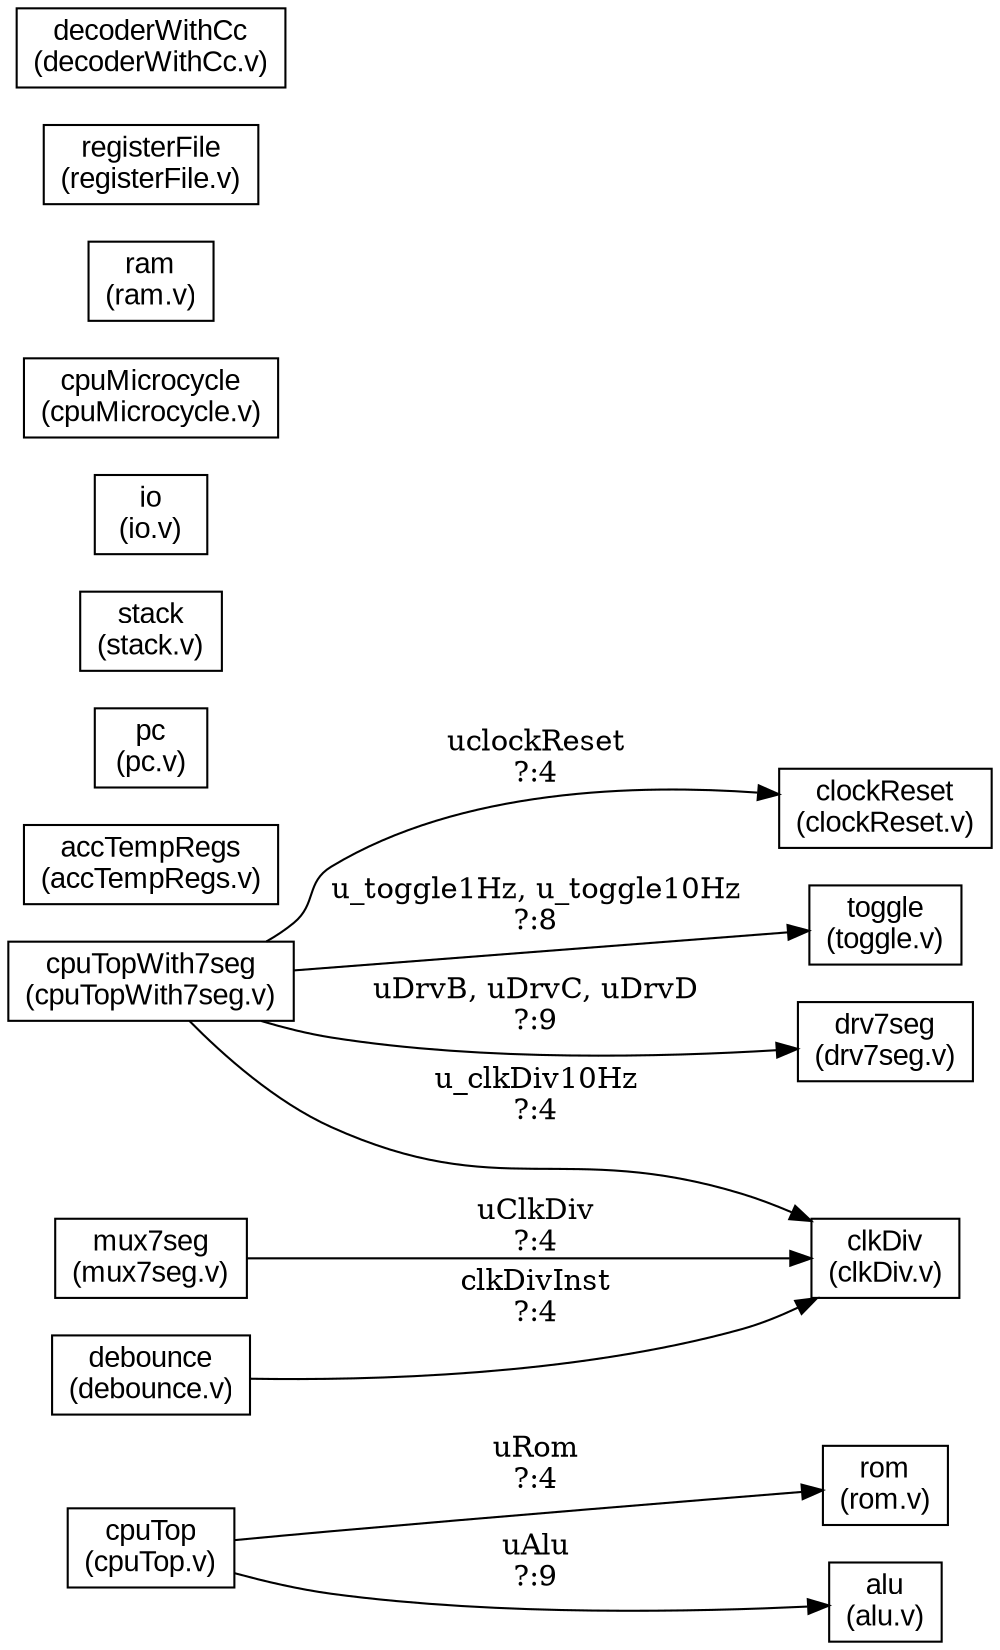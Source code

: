 digraph TB4004_moddeps {
  rankdir=LR;
  node [shape=box, fontname="Arial"];
  "rom" [label="rom\n(rom.v)"];
  "alu" [label="alu\n(alu.v)"];
  "cpuTop" [label="cpuTop\n(cpuTop.v)"];
  "clkDiv" [label="clkDiv\n(clkDiv.v)"];
  "accTempRegs" [label="accTempRegs\n(accTempRegs.v)"];
  "clockReset" [label="clockReset\n(clockReset.v)"];
  "pc" [label="pc\n(pc.v)"];
  "stack" [label="stack\n(stack.v)"];
  "toggle" [label="toggle\n(toggle.v)"];
  "io" [label="io\n(io.v)"];
  "drv7seg" [label="drv7seg\n(drv7seg.v)"];
  "cpuTopWith7seg" [label="cpuTopWith7seg\n(cpuTopWith7seg.v)"];
  "cpuMicrocycle" [label="cpuMicrocycle\n(cpuMicrocycle.v)"];
  "ram" [label="ram\n(ram.v)"];
  "registerFile" [label="registerFile\n(registerFile.v)"];
  "mux7seg" [label="mux7seg\n(mux7seg.v)"];
  "decoderWithCc" [label="decoderWithCc\n(decoderWithCc.v)"];
  "debounce" [label="debounce\n(debounce.v)"];
  "cpuTop" -> "rom" [label="uRom\n?:4"];
  "cpuTop" -> "alu" [label="uAlu\n?:9"];
  "cpuTopWith7seg" -> "clkDiv" [label="u_clkDiv10Hz\n?:4"];
  "cpuTopWith7seg" -> "toggle" [label="u_toggle1Hz, u_toggle10Hz\n?:8"];
  "cpuTopWith7seg" -> "clockReset" [label="uclockReset\n?:4"];
  "cpuTopWith7seg" -> "drv7seg" [label="uDrvB, uDrvC, uDrvD\n?:9"];
  "mux7seg" -> "clkDiv" [label="uClkDiv\n?:4"];
  "debounce" -> "clkDiv" [label="clkDivInst\n?:4"];
}